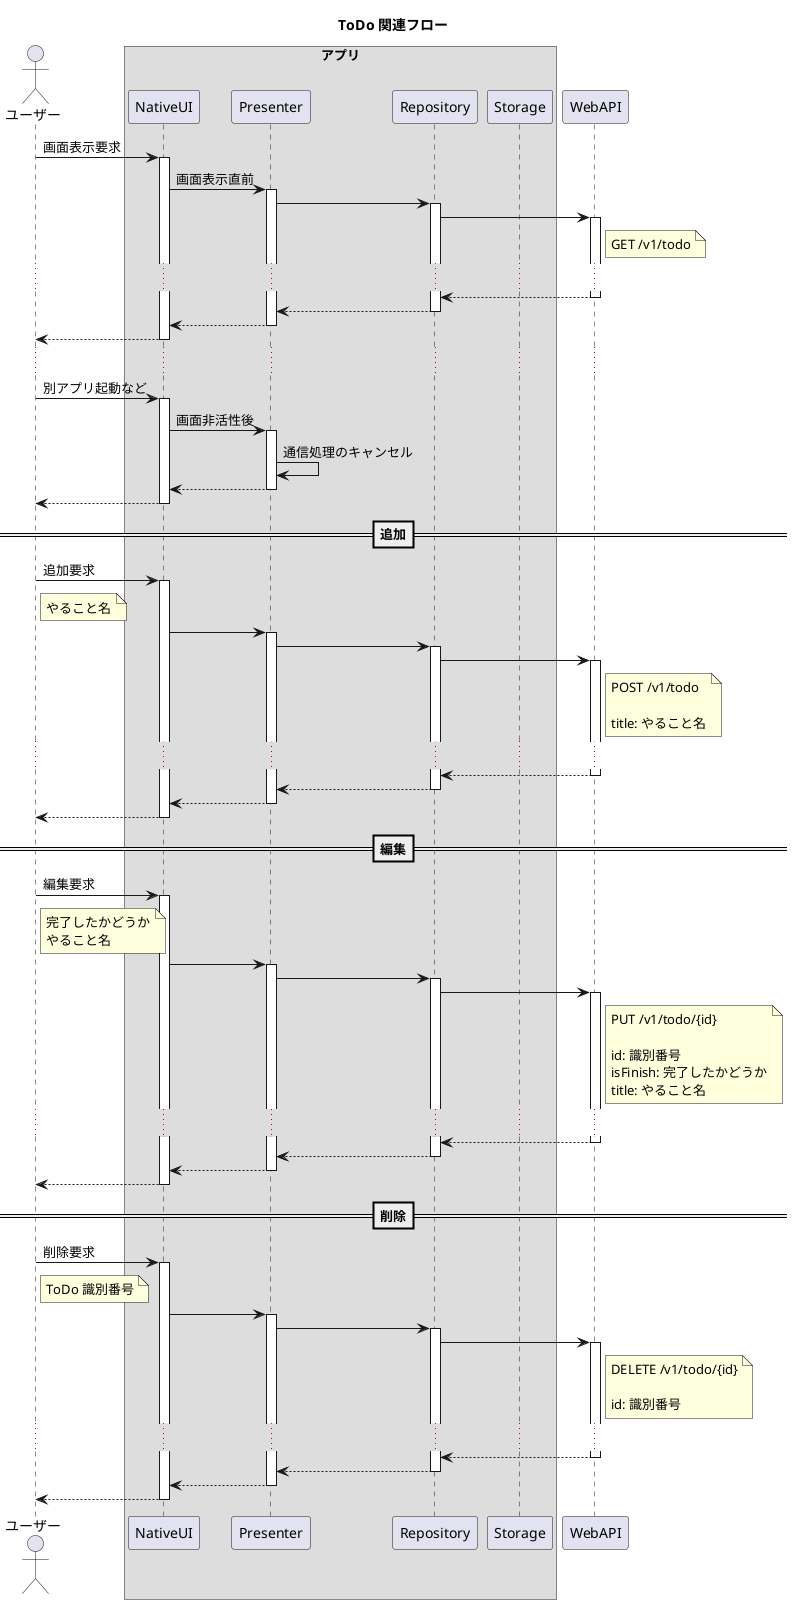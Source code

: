 @startuml ToDo関連フロー
title ToDo 関連フロー

actor ユーザー as user
box アプリ
    participant NativeUI as ui
    participant Presenter as presenter
    participant Repository as model
    participant Storage as db
end box
participant WebAPI as api


user -> ui : 画面表示要求
activate ui
ui -> presenter : 画面表示直前
activate presenter
presenter -> model
activate model
model -> api
activate api
note right of api
    GET /v1/todo
end note
...
api --> model
deactivate api
model --> presenter
deactivate model
presenter --> ui
deactivate presenter
ui --> user
deactivate ui

...

user -> ui : 別アプリ起動など
activate ui
ui -> presenter : 画面非活性後
activate presenter
presenter -> presenter : 通信処理のキャンセル
presenter --> ui
deactivate presenter
ui --> user
deactivate ui


==追加==
user -> ui : 追加要求
activate ui
note right of user
   やること名
end note
ui -> presenter
activate presenter
presenter -> model
activate model
model -> api
activate api
note right of api
    POST /v1/todo

    title: やること名
end note
...
api --> model
deactivate api
model --> presenter
deactivate model
presenter --> ui
deactivate presenter
ui --> user
deactivate ui


==編集==
user -> ui : 編集要求
activate ui
note right of user
    完了したかどうか
    やること名
end note
ui -> presenter
activate presenter
presenter -> model
activate model
model -> api
activate api
note right of api
    PUT /v1/todo/{id}

    id: 識別番号
    isFinish: 完了したかどうか
    title: やること名
end note
...
api --> model
deactivate api
model --> presenter
deactivate model
presenter --> ui
deactivate presenter
ui --> user
deactivate ui


==削除==
user -> ui : 削除要求
activate ui
note right of user
    ToDo 識別番号
end note
ui -> presenter
activate presenter
presenter -> model
activate model
model -> api
activate api
note right of api
    DELETE /v1/todo/{id}

    id: 識別番号
end note
...
api --> model
deactivate api
model --> presenter
deactivate model
presenter --> ui
deactivate presenter
ui --> user
deactivate ui


@enduml

